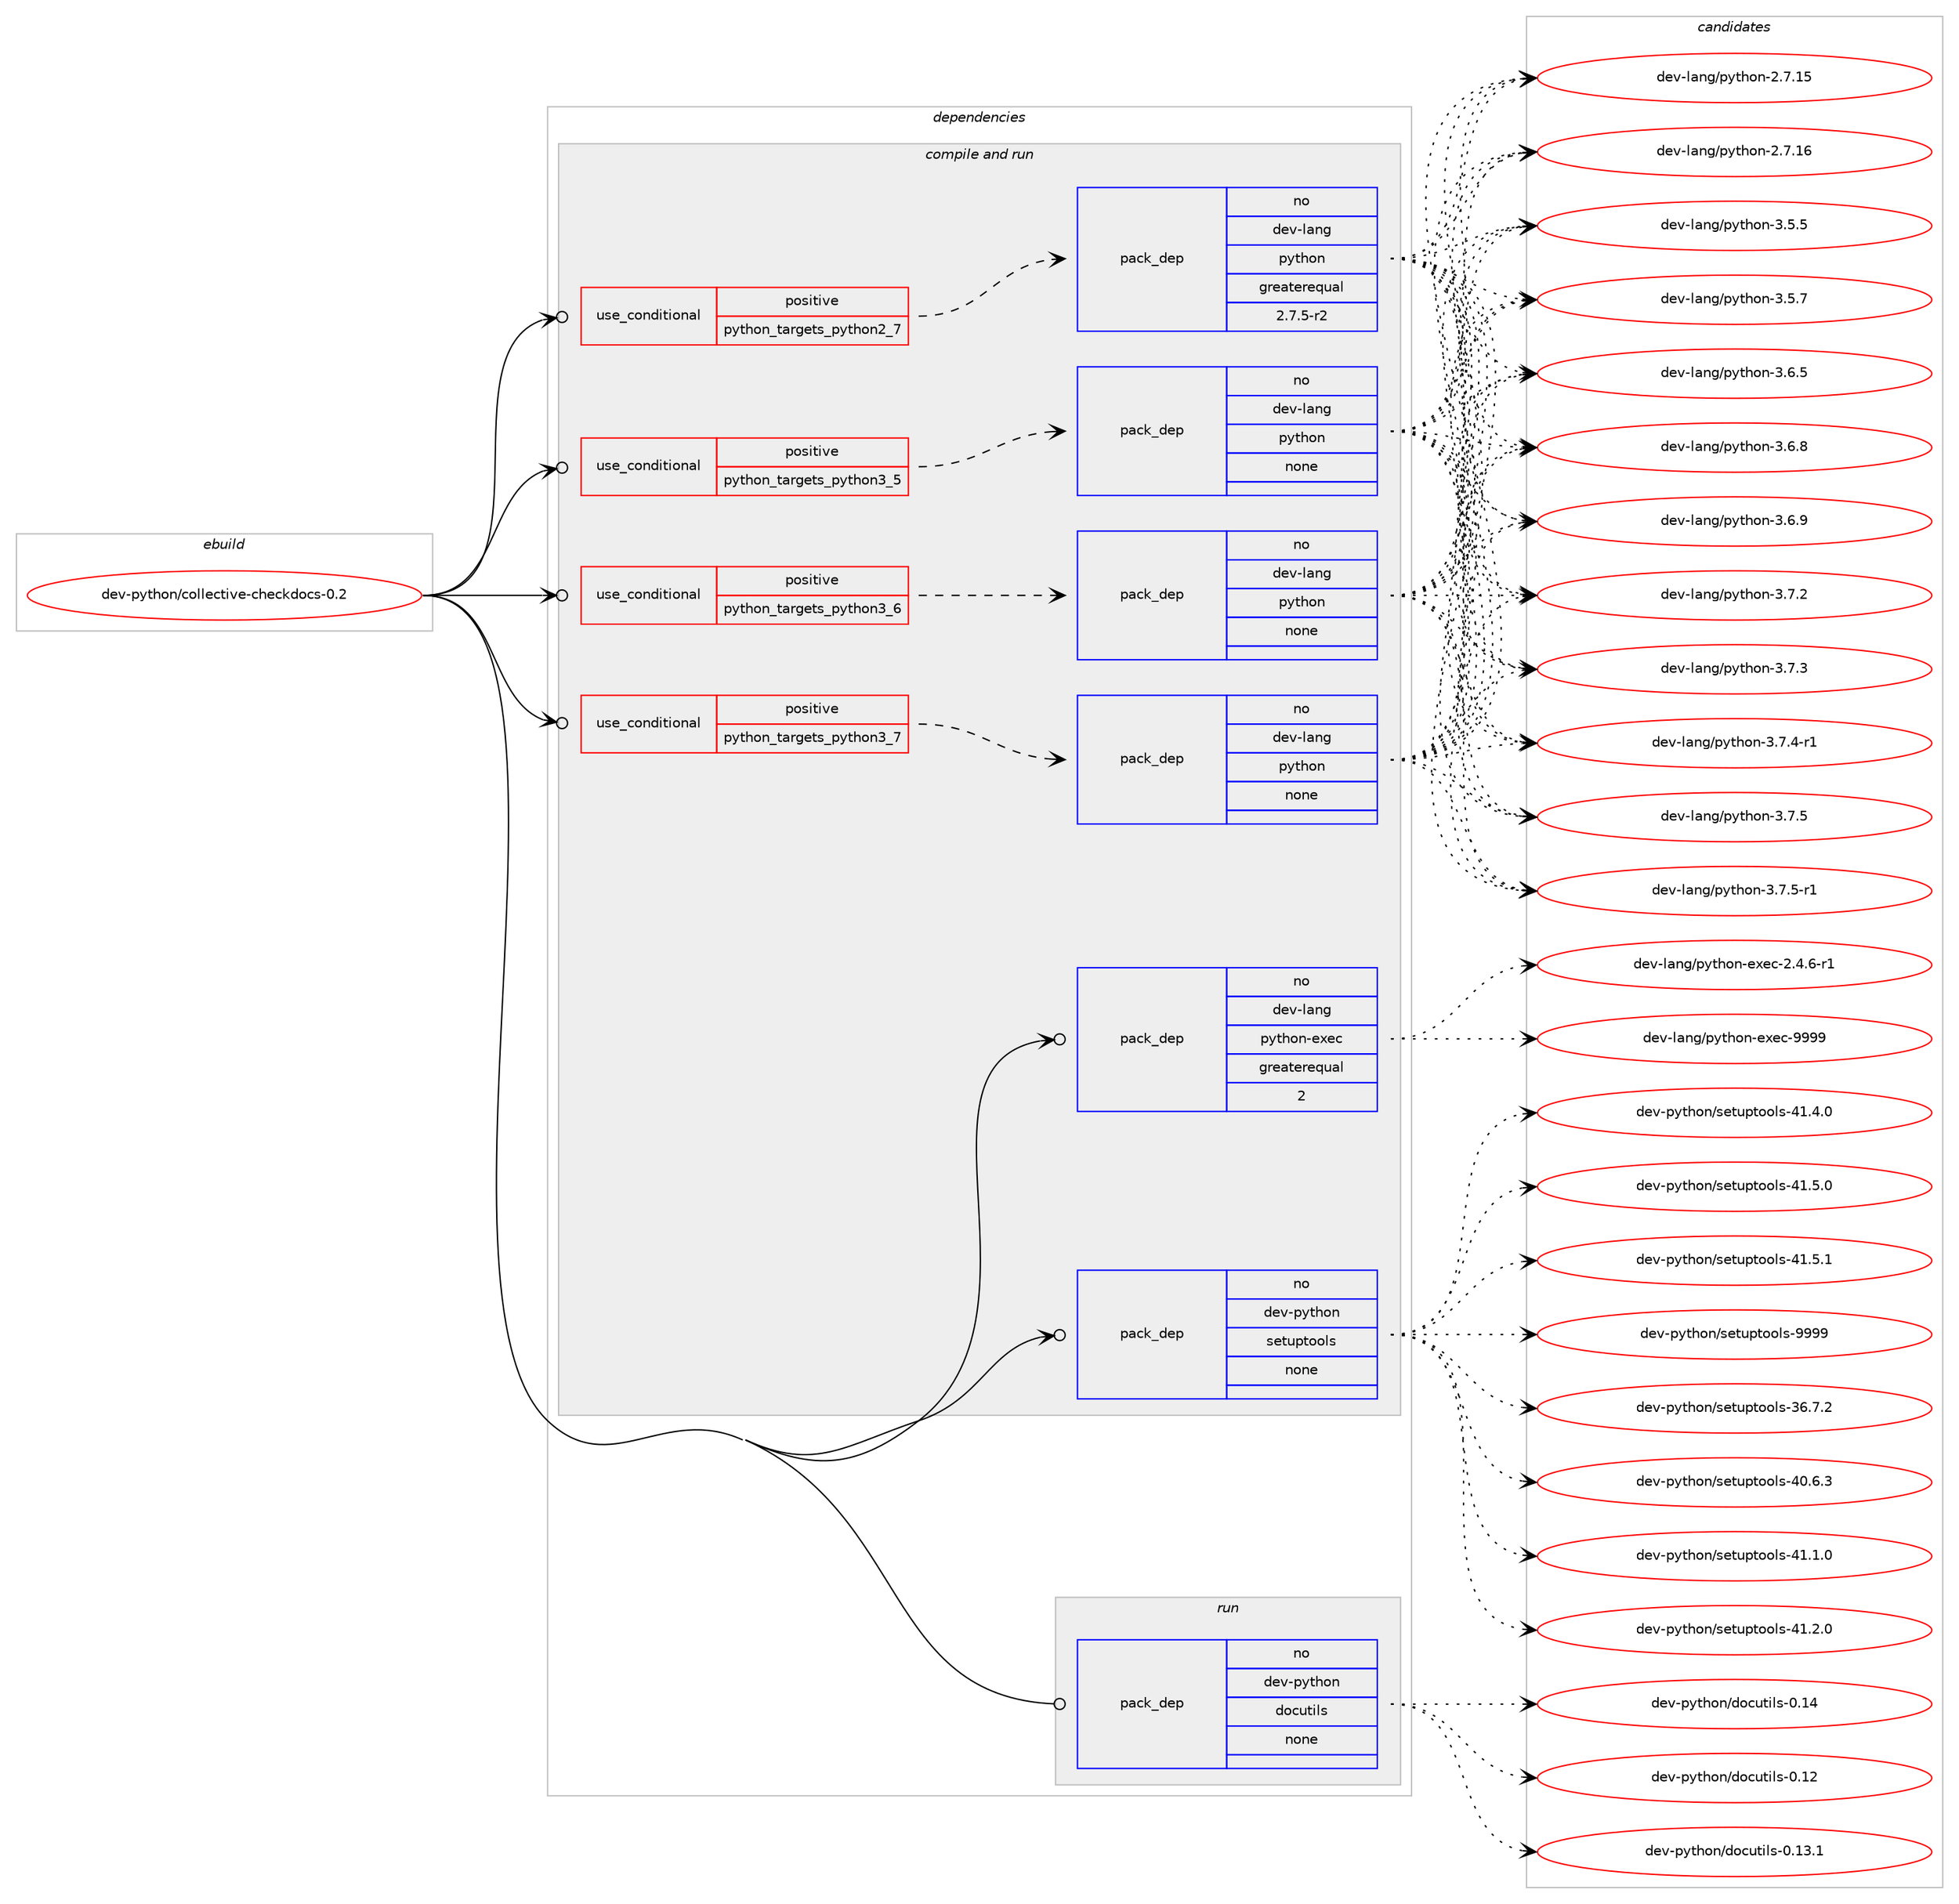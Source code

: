 digraph prolog {

# *************
# Graph options
# *************

newrank=true;
concentrate=true;
compound=true;
graph [rankdir=LR,fontname=Helvetica,fontsize=10,ranksep=1.5];#, ranksep=2.5, nodesep=0.2];
edge  [arrowhead=vee];
node  [fontname=Helvetica,fontsize=10];

# **********
# The ebuild
# **********

subgraph cluster_leftcol {
color=gray;
rank=same;
label=<<i>ebuild</i>>;
id [label="dev-python/collective-checkdocs-0.2", color=red, width=4, href="../dev-python/collective-checkdocs-0.2.svg"];
}

# ****************
# The dependencies
# ****************

subgraph cluster_midcol {
color=gray;
label=<<i>dependencies</i>>;
subgraph cluster_compile {
fillcolor="#eeeeee";
style=filled;
label=<<i>compile</i>>;
}
subgraph cluster_compileandrun {
fillcolor="#eeeeee";
style=filled;
label=<<i>compile and run</i>>;
subgraph cond137705 {
dependency599462 [label=<<TABLE BORDER="0" CELLBORDER="1" CELLSPACING="0" CELLPADDING="4"><TR><TD ROWSPAN="3" CELLPADDING="10">use_conditional</TD></TR><TR><TD>positive</TD></TR><TR><TD>python_targets_python2_7</TD></TR></TABLE>>, shape=none, color=red];
subgraph pack449978 {
dependency599463 [label=<<TABLE BORDER="0" CELLBORDER="1" CELLSPACING="0" CELLPADDING="4" WIDTH="220"><TR><TD ROWSPAN="6" CELLPADDING="30">pack_dep</TD></TR><TR><TD WIDTH="110">no</TD></TR><TR><TD>dev-lang</TD></TR><TR><TD>python</TD></TR><TR><TD>greaterequal</TD></TR><TR><TD>2.7.5-r2</TD></TR></TABLE>>, shape=none, color=blue];
}
dependency599462:e -> dependency599463:w [weight=20,style="dashed",arrowhead="vee"];
}
id:e -> dependency599462:w [weight=20,style="solid",arrowhead="odotvee"];
subgraph cond137706 {
dependency599464 [label=<<TABLE BORDER="0" CELLBORDER="1" CELLSPACING="0" CELLPADDING="4"><TR><TD ROWSPAN="3" CELLPADDING="10">use_conditional</TD></TR><TR><TD>positive</TD></TR><TR><TD>python_targets_python3_5</TD></TR></TABLE>>, shape=none, color=red];
subgraph pack449979 {
dependency599465 [label=<<TABLE BORDER="0" CELLBORDER="1" CELLSPACING="0" CELLPADDING="4" WIDTH="220"><TR><TD ROWSPAN="6" CELLPADDING="30">pack_dep</TD></TR><TR><TD WIDTH="110">no</TD></TR><TR><TD>dev-lang</TD></TR><TR><TD>python</TD></TR><TR><TD>none</TD></TR><TR><TD></TD></TR></TABLE>>, shape=none, color=blue];
}
dependency599464:e -> dependency599465:w [weight=20,style="dashed",arrowhead="vee"];
}
id:e -> dependency599464:w [weight=20,style="solid",arrowhead="odotvee"];
subgraph cond137707 {
dependency599466 [label=<<TABLE BORDER="0" CELLBORDER="1" CELLSPACING="0" CELLPADDING="4"><TR><TD ROWSPAN="3" CELLPADDING="10">use_conditional</TD></TR><TR><TD>positive</TD></TR><TR><TD>python_targets_python3_6</TD></TR></TABLE>>, shape=none, color=red];
subgraph pack449980 {
dependency599467 [label=<<TABLE BORDER="0" CELLBORDER="1" CELLSPACING="0" CELLPADDING="4" WIDTH="220"><TR><TD ROWSPAN="6" CELLPADDING="30">pack_dep</TD></TR><TR><TD WIDTH="110">no</TD></TR><TR><TD>dev-lang</TD></TR><TR><TD>python</TD></TR><TR><TD>none</TD></TR><TR><TD></TD></TR></TABLE>>, shape=none, color=blue];
}
dependency599466:e -> dependency599467:w [weight=20,style="dashed",arrowhead="vee"];
}
id:e -> dependency599466:w [weight=20,style="solid",arrowhead="odotvee"];
subgraph cond137708 {
dependency599468 [label=<<TABLE BORDER="0" CELLBORDER="1" CELLSPACING="0" CELLPADDING="4"><TR><TD ROWSPAN="3" CELLPADDING="10">use_conditional</TD></TR><TR><TD>positive</TD></TR><TR><TD>python_targets_python3_7</TD></TR></TABLE>>, shape=none, color=red];
subgraph pack449981 {
dependency599469 [label=<<TABLE BORDER="0" CELLBORDER="1" CELLSPACING="0" CELLPADDING="4" WIDTH="220"><TR><TD ROWSPAN="6" CELLPADDING="30">pack_dep</TD></TR><TR><TD WIDTH="110">no</TD></TR><TR><TD>dev-lang</TD></TR><TR><TD>python</TD></TR><TR><TD>none</TD></TR><TR><TD></TD></TR></TABLE>>, shape=none, color=blue];
}
dependency599468:e -> dependency599469:w [weight=20,style="dashed",arrowhead="vee"];
}
id:e -> dependency599468:w [weight=20,style="solid",arrowhead="odotvee"];
subgraph pack449982 {
dependency599470 [label=<<TABLE BORDER="0" CELLBORDER="1" CELLSPACING="0" CELLPADDING="4" WIDTH="220"><TR><TD ROWSPAN="6" CELLPADDING="30">pack_dep</TD></TR><TR><TD WIDTH="110">no</TD></TR><TR><TD>dev-lang</TD></TR><TR><TD>python-exec</TD></TR><TR><TD>greaterequal</TD></TR><TR><TD>2</TD></TR></TABLE>>, shape=none, color=blue];
}
id:e -> dependency599470:w [weight=20,style="solid",arrowhead="odotvee"];
subgraph pack449983 {
dependency599471 [label=<<TABLE BORDER="0" CELLBORDER="1" CELLSPACING="0" CELLPADDING="4" WIDTH="220"><TR><TD ROWSPAN="6" CELLPADDING="30">pack_dep</TD></TR><TR><TD WIDTH="110">no</TD></TR><TR><TD>dev-python</TD></TR><TR><TD>setuptools</TD></TR><TR><TD>none</TD></TR><TR><TD></TD></TR></TABLE>>, shape=none, color=blue];
}
id:e -> dependency599471:w [weight=20,style="solid",arrowhead="odotvee"];
}
subgraph cluster_run {
fillcolor="#eeeeee";
style=filled;
label=<<i>run</i>>;
subgraph pack449984 {
dependency599472 [label=<<TABLE BORDER="0" CELLBORDER="1" CELLSPACING="0" CELLPADDING="4" WIDTH="220"><TR><TD ROWSPAN="6" CELLPADDING="30">pack_dep</TD></TR><TR><TD WIDTH="110">no</TD></TR><TR><TD>dev-python</TD></TR><TR><TD>docutils</TD></TR><TR><TD>none</TD></TR><TR><TD></TD></TR></TABLE>>, shape=none, color=blue];
}
id:e -> dependency599472:w [weight=20,style="solid",arrowhead="odot"];
}
}

# **************
# The candidates
# **************

subgraph cluster_choices {
rank=same;
color=gray;
label=<<i>candidates</i>>;

subgraph choice449978 {
color=black;
nodesep=1;
choice10010111845108971101034711212111610411111045504655464953 [label="dev-lang/python-2.7.15", color=red, width=4,href="../dev-lang/python-2.7.15.svg"];
choice10010111845108971101034711212111610411111045504655464954 [label="dev-lang/python-2.7.16", color=red, width=4,href="../dev-lang/python-2.7.16.svg"];
choice100101118451089711010347112121116104111110455146534653 [label="dev-lang/python-3.5.5", color=red, width=4,href="../dev-lang/python-3.5.5.svg"];
choice100101118451089711010347112121116104111110455146534655 [label="dev-lang/python-3.5.7", color=red, width=4,href="../dev-lang/python-3.5.7.svg"];
choice100101118451089711010347112121116104111110455146544653 [label="dev-lang/python-3.6.5", color=red, width=4,href="../dev-lang/python-3.6.5.svg"];
choice100101118451089711010347112121116104111110455146544656 [label="dev-lang/python-3.6.8", color=red, width=4,href="../dev-lang/python-3.6.8.svg"];
choice100101118451089711010347112121116104111110455146544657 [label="dev-lang/python-3.6.9", color=red, width=4,href="../dev-lang/python-3.6.9.svg"];
choice100101118451089711010347112121116104111110455146554650 [label="dev-lang/python-3.7.2", color=red, width=4,href="../dev-lang/python-3.7.2.svg"];
choice100101118451089711010347112121116104111110455146554651 [label="dev-lang/python-3.7.3", color=red, width=4,href="../dev-lang/python-3.7.3.svg"];
choice1001011184510897110103471121211161041111104551465546524511449 [label="dev-lang/python-3.7.4-r1", color=red, width=4,href="../dev-lang/python-3.7.4-r1.svg"];
choice100101118451089711010347112121116104111110455146554653 [label="dev-lang/python-3.7.5", color=red, width=4,href="../dev-lang/python-3.7.5.svg"];
choice1001011184510897110103471121211161041111104551465546534511449 [label="dev-lang/python-3.7.5-r1", color=red, width=4,href="../dev-lang/python-3.7.5-r1.svg"];
dependency599463:e -> choice10010111845108971101034711212111610411111045504655464953:w [style=dotted,weight="100"];
dependency599463:e -> choice10010111845108971101034711212111610411111045504655464954:w [style=dotted,weight="100"];
dependency599463:e -> choice100101118451089711010347112121116104111110455146534653:w [style=dotted,weight="100"];
dependency599463:e -> choice100101118451089711010347112121116104111110455146534655:w [style=dotted,weight="100"];
dependency599463:e -> choice100101118451089711010347112121116104111110455146544653:w [style=dotted,weight="100"];
dependency599463:e -> choice100101118451089711010347112121116104111110455146544656:w [style=dotted,weight="100"];
dependency599463:e -> choice100101118451089711010347112121116104111110455146544657:w [style=dotted,weight="100"];
dependency599463:e -> choice100101118451089711010347112121116104111110455146554650:w [style=dotted,weight="100"];
dependency599463:e -> choice100101118451089711010347112121116104111110455146554651:w [style=dotted,weight="100"];
dependency599463:e -> choice1001011184510897110103471121211161041111104551465546524511449:w [style=dotted,weight="100"];
dependency599463:e -> choice100101118451089711010347112121116104111110455146554653:w [style=dotted,weight="100"];
dependency599463:e -> choice1001011184510897110103471121211161041111104551465546534511449:w [style=dotted,weight="100"];
}
subgraph choice449979 {
color=black;
nodesep=1;
choice10010111845108971101034711212111610411111045504655464953 [label="dev-lang/python-2.7.15", color=red, width=4,href="../dev-lang/python-2.7.15.svg"];
choice10010111845108971101034711212111610411111045504655464954 [label="dev-lang/python-2.7.16", color=red, width=4,href="../dev-lang/python-2.7.16.svg"];
choice100101118451089711010347112121116104111110455146534653 [label="dev-lang/python-3.5.5", color=red, width=4,href="../dev-lang/python-3.5.5.svg"];
choice100101118451089711010347112121116104111110455146534655 [label="dev-lang/python-3.5.7", color=red, width=4,href="../dev-lang/python-3.5.7.svg"];
choice100101118451089711010347112121116104111110455146544653 [label="dev-lang/python-3.6.5", color=red, width=4,href="../dev-lang/python-3.6.5.svg"];
choice100101118451089711010347112121116104111110455146544656 [label="dev-lang/python-3.6.8", color=red, width=4,href="../dev-lang/python-3.6.8.svg"];
choice100101118451089711010347112121116104111110455146544657 [label="dev-lang/python-3.6.9", color=red, width=4,href="../dev-lang/python-3.6.9.svg"];
choice100101118451089711010347112121116104111110455146554650 [label="dev-lang/python-3.7.2", color=red, width=4,href="../dev-lang/python-3.7.2.svg"];
choice100101118451089711010347112121116104111110455146554651 [label="dev-lang/python-3.7.3", color=red, width=4,href="../dev-lang/python-3.7.3.svg"];
choice1001011184510897110103471121211161041111104551465546524511449 [label="dev-lang/python-3.7.4-r1", color=red, width=4,href="../dev-lang/python-3.7.4-r1.svg"];
choice100101118451089711010347112121116104111110455146554653 [label="dev-lang/python-3.7.5", color=red, width=4,href="../dev-lang/python-3.7.5.svg"];
choice1001011184510897110103471121211161041111104551465546534511449 [label="dev-lang/python-3.7.5-r1", color=red, width=4,href="../dev-lang/python-3.7.5-r1.svg"];
dependency599465:e -> choice10010111845108971101034711212111610411111045504655464953:w [style=dotted,weight="100"];
dependency599465:e -> choice10010111845108971101034711212111610411111045504655464954:w [style=dotted,weight="100"];
dependency599465:e -> choice100101118451089711010347112121116104111110455146534653:w [style=dotted,weight="100"];
dependency599465:e -> choice100101118451089711010347112121116104111110455146534655:w [style=dotted,weight="100"];
dependency599465:e -> choice100101118451089711010347112121116104111110455146544653:w [style=dotted,weight="100"];
dependency599465:e -> choice100101118451089711010347112121116104111110455146544656:w [style=dotted,weight="100"];
dependency599465:e -> choice100101118451089711010347112121116104111110455146544657:w [style=dotted,weight="100"];
dependency599465:e -> choice100101118451089711010347112121116104111110455146554650:w [style=dotted,weight="100"];
dependency599465:e -> choice100101118451089711010347112121116104111110455146554651:w [style=dotted,weight="100"];
dependency599465:e -> choice1001011184510897110103471121211161041111104551465546524511449:w [style=dotted,weight="100"];
dependency599465:e -> choice100101118451089711010347112121116104111110455146554653:w [style=dotted,weight="100"];
dependency599465:e -> choice1001011184510897110103471121211161041111104551465546534511449:w [style=dotted,weight="100"];
}
subgraph choice449980 {
color=black;
nodesep=1;
choice10010111845108971101034711212111610411111045504655464953 [label="dev-lang/python-2.7.15", color=red, width=4,href="../dev-lang/python-2.7.15.svg"];
choice10010111845108971101034711212111610411111045504655464954 [label="dev-lang/python-2.7.16", color=red, width=4,href="../dev-lang/python-2.7.16.svg"];
choice100101118451089711010347112121116104111110455146534653 [label="dev-lang/python-3.5.5", color=red, width=4,href="../dev-lang/python-3.5.5.svg"];
choice100101118451089711010347112121116104111110455146534655 [label="dev-lang/python-3.5.7", color=red, width=4,href="../dev-lang/python-3.5.7.svg"];
choice100101118451089711010347112121116104111110455146544653 [label="dev-lang/python-3.6.5", color=red, width=4,href="../dev-lang/python-3.6.5.svg"];
choice100101118451089711010347112121116104111110455146544656 [label="dev-lang/python-3.6.8", color=red, width=4,href="../dev-lang/python-3.6.8.svg"];
choice100101118451089711010347112121116104111110455146544657 [label="dev-lang/python-3.6.9", color=red, width=4,href="../dev-lang/python-3.6.9.svg"];
choice100101118451089711010347112121116104111110455146554650 [label="dev-lang/python-3.7.2", color=red, width=4,href="../dev-lang/python-3.7.2.svg"];
choice100101118451089711010347112121116104111110455146554651 [label="dev-lang/python-3.7.3", color=red, width=4,href="../dev-lang/python-3.7.3.svg"];
choice1001011184510897110103471121211161041111104551465546524511449 [label="dev-lang/python-3.7.4-r1", color=red, width=4,href="../dev-lang/python-3.7.4-r1.svg"];
choice100101118451089711010347112121116104111110455146554653 [label="dev-lang/python-3.7.5", color=red, width=4,href="../dev-lang/python-3.7.5.svg"];
choice1001011184510897110103471121211161041111104551465546534511449 [label="dev-lang/python-3.7.5-r1", color=red, width=4,href="../dev-lang/python-3.7.5-r1.svg"];
dependency599467:e -> choice10010111845108971101034711212111610411111045504655464953:w [style=dotted,weight="100"];
dependency599467:e -> choice10010111845108971101034711212111610411111045504655464954:w [style=dotted,weight="100"];
dependency599467:e -> choice100101118451089711010347112121116104111110455146534653:w [style=dotted,weight="100"];
dependency599467:e -> choice100101118451089711010347112121116104111110455146534655:w [style=dotted,weight="100"];
dependency599467:e -> choice100101118451089711010347112121116104111110455146544653:w [style=dotted,weight="100"];
dependency599467:e -> choice100101118451089711010347112121116104111110455146544656:w [style=dotted,weight="100"];
dependency599467:e -> choice100101118451089711010347112121116104111110455146544657:w [style=dotted,weight="100"];
dependency599467:e -> choice100101118451089711010347112121116104111110455146554650:w [style=dotted,weight="100"];
dependency599467:e -> choice100101118451089711010347112121116104111110455146554651:w [style=dotted,weight="100"];
dependency599467:e -> choice1001011184510897110103471121211161041111104551465546524511449:w [style=dotted,weight="100"];
dependency599467:e -> choice100101118451089711010347112121116104111110455146554653:w [style=dotted,weight="100"];
dependency599467:e -> choice1001011184510897110103471121211161041111104551465546534511449:w [style=dotted,weight="100"];
}
subgraph choice449981 {
color=black;
nodesep=1;
choice10010111845108971101034711212111610411111045504655464953 [label="dev-lang/python-2.7.15", color=red, width=4,href="../dev-lang/python-2.7.15.svg"];
choice10010111845108971101034711212111610411111045504655464954 [label="dev-lang/python-2.7.16", color=red, width=4,href="../dev-lang/python-2.7.16.svg"];
choice100101118451089711010347112121116104111110455146534653 [label="dev-lang/python-3.5.5", color=red, width=4,href="../dev-lang/python-3.5.5.svg"];
choice100101118451089711010347112121116104111110455146534655 [label="dev-lang/python-3.5.7", color=red, width=4,href="../dev-lang/python-3.5.7.svg"];
choice100101118451089711010347112121116104111110455146544653 [label="dev-lang/python-3.6.5", color=red, width=4,href="../dev-lang/python-3.6.5.svg"];
choice100101118451089711010347112121116104111110455146544656 [label="dev-lang/python-3.6.8", color=red, width=4,href="../dev-lang/python-3.6.8.svg"];
choice100101118451089711010347112121116104111110455146544657 [label="dev-lang/python-3.6.9", color=red, width=4,href="../dev-lang/python-3.6.9.svg"];
choice100101118451089711010347112121116104111110455146554650 [label="dev-lang/python-3.7.2", color=red, width=4,href="../dev-lang/python-3.7.2.svg"];
choice100101118451089711010347112121116104111110455146554651 [label="dev-lang/python-3.7.3", color=red, width=4,href="../dev-lang/python-3.7.3.svg"];
choice1001011184510897110103471121211161041111104551465546524511449 [label="dev-lang/python-3.7.4-r1", color=red, width=4,href="../dev-lang/python-3.7.4-r1.svg"];
choice100101118451089711010347112121116104111110455146554653 [label="dev-lang/python-3.7.5", color=red, width=4,href="../dev-lang/python-3.7.5.svg"];
choice1001011184510897110103471121211161041111104551465546534511449 [label="dev-lang/python-3.7.5-r1", color=red, width=4,href="../dev-lang/python-3.7.5-r1.svg"];
dependency599469:e -> choice10010111845108971101034711212111610411111045504655464953:w [style=dotted,weight="100"];
dependency599469:e -> choice10010111845108971101034711212111610411111045504655464954:w [style=dotted,weight="100"];
dependency599469:e -> choice100101118451089711010347112121116104111110455146534653:w [style=dotted,weight="100"];
dependency599469:e -> choice100101118451089711010347112121116104111110455146534655:w [style=dotted,weight="100"];
dependency599469:e -> choice100101118451089711010347112121116104111110455146544653:w [style=dotted,weight="100"];
dependency599469:e -> choice100101118451089711010347112121116104111110455146544656:w [style=dotted,weight="100"];
dependency599469:e -> choice100101118451089711010347112121116104111110455146544657:w [style=dotted,weight="100"];
dependency599469:e -> choice100101118451089711010347112121116104111110455146554650:w [style=dotted,weight="100"];
dependency599469:e -> choice100101118451089711010347112121116104111110455146554651:w [style=dotted,weight="100"];
dependency599469:e -> choice1001011184510897110103471121211161041111104551465546524511449:w [style=dotted,weight="100"];
dependency599469:e -> choice100101118451089711010347112121116104111110455146554653:w [style=dotted,weight="100"];
dependency599469:e -> choice1001011184510897110103471121211161041111104551465546534511449:w [style=dotted,weight="100"];
}
subgraph choice449982 {
color=black;
nodesep=1;
choice10010111845108971101034711212111610411111045101120101994550465246544511449 [label="dev-lang/python-exec-2.4.6-r1", color=red, width=4,href="../dev-lang/python-exec-2.4.6-r1.svg"];
choice10010111845108971101034711212111610411111045101120101994557575757 [label="dev-lang/python-exec-9999", color=red, width=4,href="../dev-lang/python-exec-9999.svg"];
dependency599470:e -> choice10010111845108971101034711212111610411111045101120101994550465246544511449:w [style=dotted,weight="100"];
dependency599470:e -> choice10010111845108971101034711212111610411111045101120101994557575757:w [style=dotted,weight="100"];
}
subgraph choice449983 {
color=black;
nodesep=1;
choice100101118451121211161041111104711510111611711211611111110811545515446554650 [label="dev-python/setuptools-36.7.2", color=red, width=4,href="../dev-python/setuptools-36.7.2.svg"];
choice100101118451121211161041111104711510111611711211611111110811545524846544651 [label="dev-python/setuptools-40.6.3", color=red, width=4,href="../dev-python/setuptools-40.6.3.svg"];
choice100101118451121211161041111104711510111611711211611111110811545524946494648 [label="dev-python/setuptools-41.1.0", color=red, width=4,href="../dev-python/setuptools-41.1.0.svg"];
choice100101118451121211161041111104711510111611711211611111110811545524946504648 [label="dev-python/setuptools-41.2.0", color=red, width=4,href="../dev-python/setuptools-41.2.0.svg"];
choice100101118451121211161041111104711510111611711211611111110811545524946524648 [label="dev-python/setuptools-41.4.0", color=red, width=4,href="../dev-python/setuptools-41.4.0.svg"];
choice100101118451121211161041111104711510111611711211611111110811545524946534648 [label="dev-python/setuptools-41.5.0", color=red, width=4,href="../dev-python/setuptools-41.5.0.svg"];
choice100101118451121211161041111104711510111611711211611111110811545524946534649 [label="dev-python/setuptools-41.5.1", color=red, width=4,href="../dev-python/setuptools-41.5.1.svg"];
choice10010111845112121116104111110471151011161171121161111111081154557575757 [label="dev-python/setuptools-9999", color=red, width=4,href="../dev-python/setuptools-9999.svg"];
dependency599471:e -> choice100101118451121211161041111104711510111611711211611111110811545515446554650:w [style=dotted,weight="100"];
dependency599471:e -> choice100101118451121211161041111104711510111611711211611111110811545524846544651:w [style=dotted,weight="100"];
dependency599471:e -> choice100101118451121211161041111104711510111611711211611111110811545524946494648:w [style=dotted,weight="100"];
dependency599471:e -> choice100101118451121211161041111104711510111611711211611111110811545524946504648:w [style=dotted,weight="100"];
dependency599471:e -> choice100101118451121211161041111104711510111611711211611111110811545524946524648:w [style=dotted,weight="100"];
dependency599471:e -> choice100101118451121211161041111104711510111611711211611111110811545524946534648:w [style=dotted,weight="100"];
dependency599471:e -> choice100101118451121211161041111104711510111611711211611111110811545524946534649:w [style=dotted,weight="100"];
dependency599471:e -> choice10010111845112121116104111110471151011161171121161111111081154557575757:w [style=dotted,weight="100"];
}
subgraph choice449984 {
color=black;
nodesep=1;
choice1001011184511212111610411111047100111991171161051081154548464950 [label="dev-python/docutils-0.12", color=red, width=4,href="../dev-python/docutils-0.12.svg"];
choice10010111845112121116104111110471001119911711610510811545484649514649 [label="dev-python/docutils-0.13.1", color=red, width=4,href="../dev-python/docutils-0.13.1.svg"];
choice1001011184511212111610411111047100111991171161051081154548464952 [label="dev-python/docutils-0.14", color=red, width=4,href="../dev-python/docutils-0.14.svg"];
dependency599472:e -> choice1001011184511212111610411111047100111991171161051081154548464950:w [style=dotted,weight="100"];
dependency599472:e -> choice10010111845112121116104111110471001119911711610510811545484649514649:w [style=dotted,weight="100"];
dependency599472:e -> choice1001011184511212111610411111047100111991171161051081154548464952:w [style=dotted,weight="100"];
}
}

}

